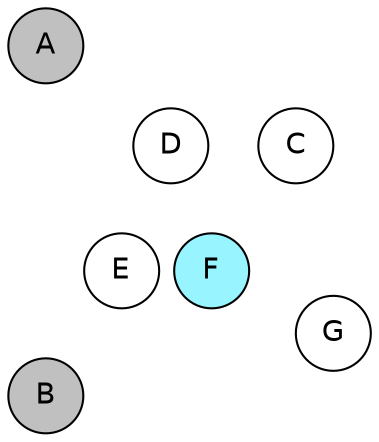 
graph {

layout = circo;
mindist = .1

node [shape = circle, fontname = Helvetica, margin = 0, style = filled]
edge [style=invis]

subgraph 1 {
	E -- F -- F# -- G -- G# -- A -- A# -- B -- C -- C# -- D -- D# -- E
}

C [fillcolor = white];
C# [fillcolor = white];
D [fillcolor = white];
D# [fillcolor = gray];
E [fillcolor = white];
F [fillcolor = cadetblue1];
F# [fillcolor = gray];
G [fillcolor = white];
G# [fillcolor = gray];
A [fillcolor = gray];
A# [fillcolor = gray];
B [fillcolor = gray];
}
